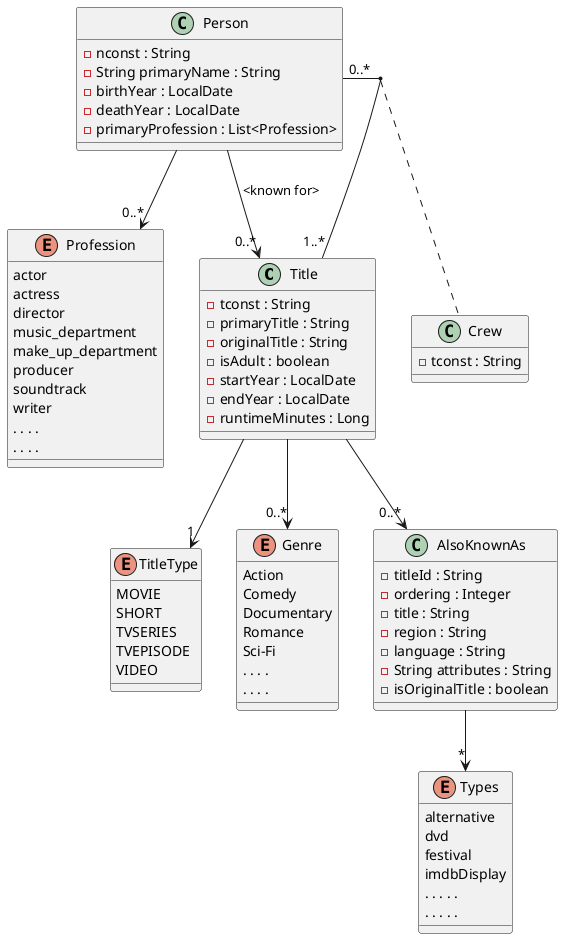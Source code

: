 @startuml
class Title {
    - tconst : String
    - primaryTitle : String
    - originalTitle : String
    - isAdult : boolean
    - startYear : LocalDate
    - endYear : LocalDate
    - runtimeMinutes : Long
}

enum TitleType {
    MOVIE 
    SHORT 
    TVSERIES 
    TVEPISODE 
    VIDEO
}

enum Genre {
    Action  
    Comedy 
    Documentary 
    Romance
    Sci-Fi
    . . . .
    . . . .
}

class AlsoKnownAs {
    - titleId : String
    - ordering : Integer
    - title : String
    - region : String
    - language : String
    - String attributes : String
    - isOriginalTitle : boolean 
}

enum Types {
    alternative 
    dvd
    festival
    imdbDisplay
    . . . . . 
    . . . . .
}

class Crew {
    - tconst : String
}

class Person {
    - nconst : String
    - String primaryName : String
    - birthYear : LocalDate
    - deathYear : LocalDate
    - primaryProfession : List<Profession>
}

enum Profession {
    actor
    actress
    director
    music_department
    make_up_department
    producer
    soundtrack
    writer
    . . . .
    . . . .
}

Title --> "1" TitleType
Title --> "0..*" Genre
Title --> "0..*" AlsoKnownAs
Person "0..*" - "1..*" Title
(Person, Title) .. Crew
Person --> "0..*" Title : <known for>
Person --> "0..*" Profession

AlsoKnownAs --> "*" Types

@enduml
